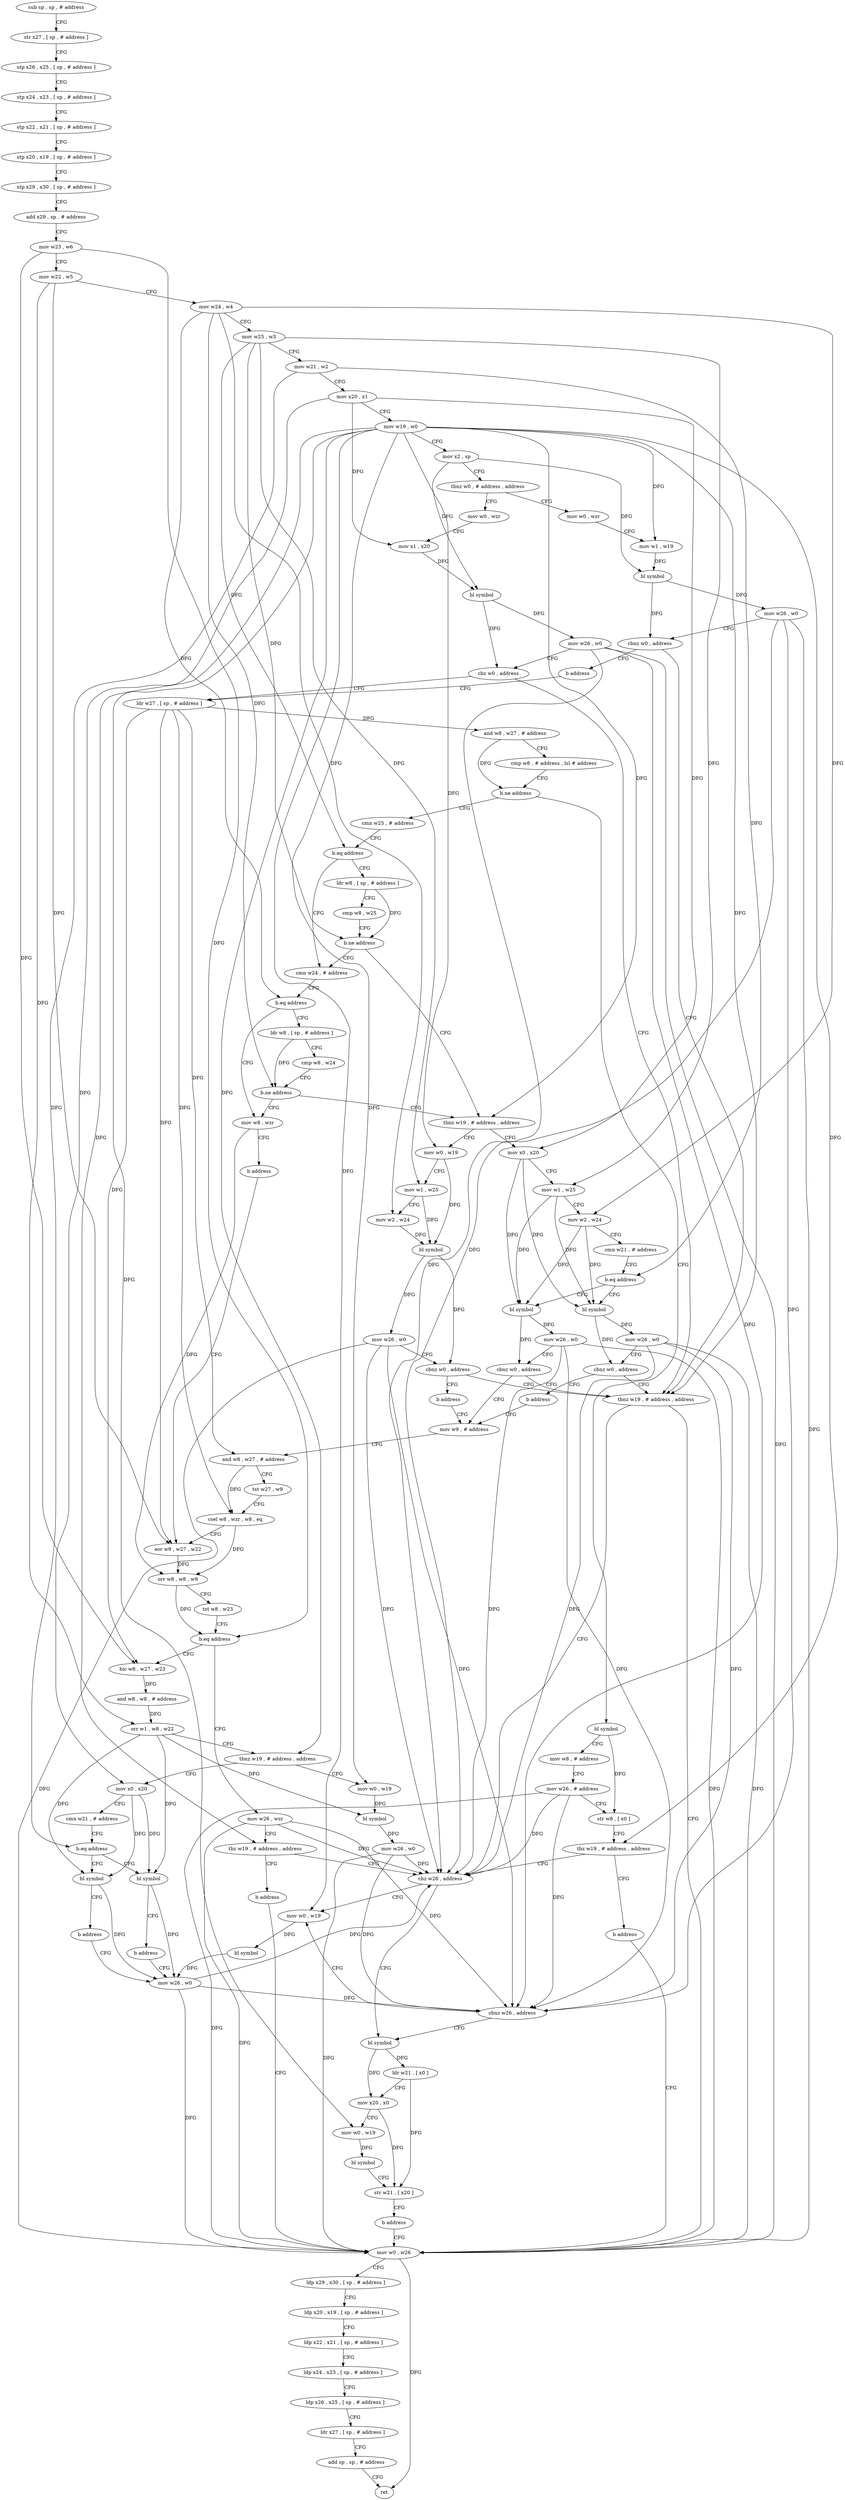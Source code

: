 digraph "func" {
"4271764" [label = "sub sp , sp , # address" ]
"4271768" [label = "str x27 , [ sp , # address ]" ]
"4271772" [label = "stp x26 , x25 , [ sp , # address ]" ]
"4271776" [label = "stp x24 , x23 , [ sp , # address ]" ]
"4271780" [label = "stp x22 , x21 , [ sp , # address ]" ]
"4271784" [label = "stp x20 , x19 , [ sp , # address ]" ]
"4271788" [label = "stp x29 , x30 , [ sp , # address ]" ]
"4271792" [label = "add x29 , sp , # address" ]
"4271796" [label = "mov w23 , w6" ]
"4271800" [label = "mov w22 , w5" ]
"4271804" [label = "mov w24 , w4" ]
"4271808" [label = "mov w25 , w3" ]
"4271812" [label = "mov w21 , w2" ]
"4271816" [label = "mov x20 , x1" ]
"4271820" [label = "mov w19 , w0" ]
"4271824" [label = "mov x2 , sp" ]
"4271828" [label = "tbnz w0 , # address , address" ]
"4271856" [label = "mov w0 , wzr" ]
"4271832" [label = "mov w0 , wzr" ]
"4271860" [label = "mov x1 , x20" ]
"4271864" [label = "bl symbol" ]
"4271868" [label = "mov w26 , w0" ]
"4271872" [label = "cbz w0 , address" ]
"4271912" [label = "ldr w27 , [ sp , # address ]" ]
"4271876" [label = "tbnz w19 , # address , address" ]
"4271836" [label = "mov w1 , w19" ]
"4271840" [label = "bl symbol" ]
"4271844" [label = "mov w26 , w0" ]
"4271848" [label = "cbnz w0 , address" ]
"4271852" [label = "b address" ]
"4271916" [label = "and w8 , w27 , # address" ]
"4271920" [label = "cmp w8 , # address , lsl # address" ]
"4271924" [label = "b.ne address" ]
"4271976" [label = "bl symbol" ]
"4271928" [label = "cmn w25 , # address" ]
"4272156" [label = "mov w0 , w26" ]
"4271880" [label = "cbz w26 , address" ]
"4271980" [label = "mov w8 , # address" ]
"4271984" [label = "mov w26 , # address" ]
"4271988" [label = "str w8 , [ x0 ]" ]
"4271992" [label = "tbz w19 , # address , address" ]
"4271996" [label = "b address" ]
"4271932" [label = "b.eq address" ]
"4271948" [label = "cmn w24 , # address" ]
"4271936" [label = "ldr w8 , [ sp , # address ]" ]
"4272160" [label = "ldp x29 , x30 , [ sp , # address ]" ]
"4272164" [label = "ldp x20 , x19 , [ sp , # address ]" ]
"4272168" [label = "ldp x22 , x21 , [ sp , # address ]" ]
"4272172" [label = "ldp x24 , x23 , [ sp , # address ]" ]
"4272176" [label = "ldp x26 , x25 , [ sp , # address ]" ]
"4272180" [label = "ldr x27 , [ sp , # address ]" ]
"4272184" [label = "add sp , sp , # address" ]
"4272188" [label = "ret" ]
"4272144" [label = "mov w0 , w19" ]
"4271884" [label = "bl symbol" ]
"4271952" [label = "b.eq address" ]
"4271968" [label = "mov w8 , wzr" ]
"4271956" [label = "ldr w8 , [ sp , # address ]" ]
"4271940" [label = "cmp w8 , w25" ]
"4271944" [label = "b.ne address" ]
"4272000" [label = "tbnz w19 , # address , address" ]
"4272148" [label = "bl symbol" ]
"4272152" [label = "mov w26 , w0" ]
"4271888" [label = "ldr w21 , [ x0 ]" ]
"4271892" [label = "mov x20 , x0" ]
"4271896" [label = "mov w0 , w19" ]
"4271900" [label = "bl symbol" ]
"4271904" [label = "str w21 , [ x20 ]" ]
"4271908" [label = "b address" ]
"4271972" [label = "b address" ]
"4272096" [label = "eor w9 , w27 , w22" ]
"4271960" [label = "cmp w8 , w24" ]
"4271964" [label = "b.ne address" ]
"4272032" [label = "mov x0 , x20" ]
"4272004" [label = "mov w0 , w19" ]
"4272100" [label = "orr w8 , w8 , w9" ]
"4272104" [label = "tst w8 , w23" ]
"4272108" [label = "b.eq address" ]
"4272192" [label = "mov w26 , wzr" ]
"4272112" [label = "bic w8 , w27 , w23" ]
"4272036" [label = "mov w1 , w25" ]
"4272040" [label = "mov w2 , w24" ]
"4272044" [label = "cmn w21 , # address" ]
"4272048" [label = "b.eq address" ]
"4272068" [label = "bl symbol" ]
"4272052" [label = "bl symbol" ]
"4272008" [label = "mov w1 , w25" ]
"4272012" [label = "mov w2 , w24" ]
"4272016" [label = "bl symbol" ]
"4272020" [label = "mov w26 , w0" ]
"4272024" [label = "cbnz w0 , address" ]
"4272028" [label = "b address" ]
"4272196" [label = "tbz w19 , # address , address" ]
"4272200" [label = "b address" ]
"4272116" [label = "and w8 , w8 , # address" ]
"4272120" [label = "orr w1 , w8 , w22" ]
"4272124" [label = "tbnz w19 , # address , address" ]
"4272204" [label = "mov x0 , x20" ]
"4272128" [label = "mov w0 , w19" ]
"4272072" [label = "mov w26 , w0" ]
"4272076" [label = "cbnz w0 , address" ]
"4272080" [label = "mov w9 , # address" ]
"4272056" [label = "mov w26 , w0" ]
"4272060" [label = "cbnz w0 , address" ]
"4272064" [label = "b address" ]
"4272208" [label = "cmn w21 , # address" ]
"4272212" [label = "b.eq address" ]
"4272224" [label = "bl symbol" ]
"4272216" [label = "bl symbol" ]
"4272132" [label = "bl symbol" ]
"4272136" [label = "mov w26 , w0" ]
"4272140" [label = "cbnz w26 , address" ]
"4272084" [label = "and w8 , w27 , # address" ]
"4272088" [label = "tst w27 , w9" ]
"4272092" [label = "csel w8 , wzr , w8 , eq" ]
"4272228" [label = "b address" ]
"4272220" [label = "b address" ]
"4271764" -> "4271768" [ label = "CFG" ]
"4271768" -> "4271772" [ label = "CFG" ]
"4271772" -> "4271776" [ label = "CFG" ]
"4271776" -> "4271780" [ label = "CFG" ]
"4271780" -> "4271784" [ label = "CFG" ]
"4271784" -> "4271788" [ label = "CFG" ]
"4271788" -> "4271792" [ label = "CFG" ]
"4271792" -> "4271796" [ label = "CFG" ]
"4271796" -> "4271800" [ label = "CFG" ]
"4271796" -> "4272108" [ label = "DFG" ]
"4271796" -> "4272112" [ label = "DFG" ]
"4271800" -> "4271804" [ label = "CFG" ]
"4271800" -> "4272096" [ label = "DFG" ]
"4271800" -> "4272120" [ label = "DFG" ]
"4271804" -> "4271808" [ label = "CFG" ]
"4271804" -> "4271952" [ label = "DFG" ]
"4271804" -> "4271964" [ label = "DFG" ]
"4271804" -> "4272040" [ label = "DFG" ]
"4271804" -> "4272012" [ label = "DFG" ]
"4271808" -> "4271812" [ label = "CFG" ]
"4271808" -> "4271932" [ label = "DFG" ]
"4271808" -> "4271944" [ label = "DFG" ]
"4271808" -> "4272036" [ label = "DFG" ]
"4271808" -> "4272008" [ label = "DFG" ]
"4271812" -> "4271816" [ label = "CFG" ]
"4271812" -> "4272048" [ label = "DFG" ]
"4271812" -> "4272212" [ label = "DFG" ]
"4271816" -> "4271820" [ label = "CFG" ]
"4271816" -> "4271860" [ label = "DFG" ]
"4271816" -> "4272032" [ label = "DFG" ]
"4271816" -> "4272204" [ label = "DFG" ]
"4271820" -> "4271824" [ label = "CFG" ]
"4271820" -> "4271836" [ label = "DFG" ]
"4271820" -> "4271876" [ label = "DFG" ]
"4271820" -> "4271992" [ label = "DFG" ]
"4271820" -> "4272144" [ label = "DFG" ]
"4271820" -> "4271896" [ label = "DFG" ]
"4271820" -> "4272000" [ label = "DFG" ]
"4271820" -> "4272004" [ label = "DFG" ]
"4271820" -> "4272196" [ label = "DFG" ]
"4271820" -> "4272124" [ label = "DFG" ]
"4271820" -> "4272128" [ label = "DFG" ]
"4271824" -> "4271828" [ label = "CFG" ]
"4271824" -> "4271864" [ label = "DFG" ]
"4271824" -> "4271840" [ label = "DFG" ]
"4271828" -> "4271856" [ label = "CFG" ]
"4271828" -> "4271832" [ label = "CFG" ]
"4271856" -> "4271860" [ label = "CFG" ]
"4271832" -> "4271836" [ label = "CFG" ]
"4271860" -> "4271864" [ label = "DFG" ]
"4271864" -> "4271868" [ label = "DFG" ]
"4271864" -> "4271872" [ label = "DFG" ]
"4271868" -> "4271872" [ label = "CFG" ]
"4271868" -> "4272156" [ label = "DFG" ]
"4271868" -> "4271880" [ label = "DFG" ]
"4271868" -> "4272140" [ label = "DFG" ]
"4271872" -> "4271912" [ label = "CFG" ]
"4271872" -> "4271876" [ label = "CFG" ]
"4271912" -> "4271916" [ label = "DFG" ]
"4271912" -> "4272096" [ label = "DFG" ]
"4271912" -> "4272112" [ label = "DFG" ]
"4271912" -> "4272084" [ label = "DFG" ]
"4271912" -> "4272092" [ label = "DFG" ]
"4271876" -> "4272156" [ label = "CFG" ]
"4271876" -> "4271880" [ label = "CFG" ]
"4271836" -> "4271840" [ label = "DFG" ]
"4271840" -> "4271844" [ label = "DFG" ]
"4271840" -> "4271848" [ label = "DFG" ]
"4271844" -> "4271848" [ label = "CFG" ]
"4271844" -> "4272156" [ label = "DFG" ]
"4271844" -> "4271880" [ label = "DFG" ]
"4271844" -> "4272140" [ label = "DFG" ]
"4271848" -> "4271876" [ label = "CFG" ]
"4271848" -> "4271852" [ label = "CFG" ]
"4271852" -> "4271912" [ label = "CFG" ]
"4271916" -> "4271920" [ label = "CFG" ]
"4271916" -> "4271924" [ label = "DFG" ]
"4271920" -> "4271924" [ label = "CFG" ]
"4271924" -> "4271976" [ label = "CFG" ]
"4271924" -> "4271928" [ label = "CFG" ]
"4271976" -> "4271980" [ label = "CFG" ]
"4271976" -> "4271988" [ label = "DFG" ]
"4271928" -> "4271932" [ label = "CFG" ]
"4272156" -> "4272160" [ label = "CFG" ]
"4272156" -> "4272188" [ label = "DFG" ]
"4271880" -> "4272144" [ label = "CFG" ]
"4271880" -> "4271884" [ label = "CFG" ]
"4271980" -> "4271984" [ label = "CFG" ]
"4271984" -> "4271988" [ label = "CFG" ]
"4271984" -> "4272156" [ label = "DFG" ]
"4271984" -> "4271880" [ label = "DFG" ]
"4271984" -> "4272140" [ label = "DFG" ]
"4271988" -> "4271992" [ label = "CFG" ]
"4271992" -> "4271880" [ label = "CFG" ]
"4271992" -> "4271996" [ label = "CFG" ]
"4271996" -> "4272156" [ label = "CFG" ]
"4271932" -> "4271948" [ label = "CFG" ]
"4271932" -> "4271936" [ label = "CFG" ]
"4271948" -> "4271952" [ label = "CFG" ]
"4271936" -> "4271940" [ label = "CFG" ]
"4271936" -> "4271944" [ label = "DFG" ]
"4272160" -> "4272164" [ label = "CFG" ]
"4272164" -> "4272168" [ label = "CFG" ]
"4272168" -> "4272172" [ label = "CFG" ]
"4272172" -> "4272176" [ label = "CFG" ]
"4272176" -> "4272180" [ label = "CFG" ]
"4272180" -> "4272184" [ label = "CFG" ]
"4272184" -> "4272188" [ label = "CFG" ]
"4272144" -> "4272148" [ label = "DFG" ]
"4271884" -> "4271888" [ label = "DFG" ]
"4271884" -> "4271892" [ label = "DFG" ]
"4271952" -> "4271968" [ label = "CFG" ]
"4271952" -> "4271956" [ label = "CFG" ]
"4271968" -> "4271972" [ label = "CFG" ]
"4271968" -> "4272100" [ label = "DFG" ]
"4271956" -> "4271960" [ label = "CFG" ]
"4271956" -> "4271964" [ label = "DFG" ]
"4271940" -> "4271944" [ label = "CFG" ]
"4271944" -> "4272000" [ label = "CFG" ]
"4271944" -> "4271948" [ label = "CFG" ]
"4272000" -> "4272032" [ label = "CFG" ]
"4272000" -> "4272004" [ label = "CFG" ]
"4272148" -> "4272152" [ label = "DFG" ]
"4272152" -> "4272156" [ label = "DFG" ]
"4272152" -> "4271880" [ label = "DFG" ]
"4272152" -> "4272140" [ label = "DFG" ]
"4271888" -> "4271892" [ label = "CFG" ]
"4271888" -> "4271904" [ label = "DFG" ]
"4271892" -> "4271896" [ label = "CFG" ]
"4271892" -> "4271904" [ label = "DFG" ]
"4271896" -> "4271900" [ label = "DFG" ]
"4271900" -> "4271904" [ label = "CFG" ]
"4271904" -> "4271908" [ label = "CFG" ]
"4271908" -> "4272156" [ label = "CFG" ]
"4271972" -> "4272096" [ label = "CFG" ]
"4272096" -> "4272100" [ label = "DFG" ]
"4271960" -> "4271964" [ label = "CFG" ]
"4271964" -> "4272000" [ label = "CFG" ]
"4271964" -> "4271968" [ label = "CFG" ]
"4272032" -> "4272036" [ label = "CFG" ]
"4272032" -> "4272068" [ label = "DFG" ]
"4272032" -> "4272052" [ label = "DFG" ]
"4272004" -> "4272008" [ label = "CFG" ]
"4272004" -> "4272016" [ label = "DFG" ]
"4272100" -> "4272104" [ label = "CFG" ]
"4272100" -> "4272108" [ label = "DFG" ]
"4272104" -> "4272108" [ label = "CFG" ]
"4272108" -> "4272192" [ label = "CFG" ]
"4272108" -> "4272112" [ label = "CFG" ]
"4272192" -> "4272196" [ label = "CFG" ]
"4272192" -> "4272156" [ label = "DFG" ]
"4272192" -> "4271880" [ label = "DFG" ]
"4272192" -> "4272140" [ label = "DFG" ]
"4272112" -> "4272116" [ label = "DFG" ]
"4272036" -> "4272040" [ label = "CFG" ]
"4272036" -> "4272068" [ label = "DFG" ]
"4272036" -> "4272052" [ label = "DFG" ]
"4272040" -> "4272044" [ label = "CFG" ]
"4272040" -> "4272068" [ label = "DFG" ]
"4272040" -> "4272052" [ label = "DFG" ]
"4272044" -> "4272048" [ label = "CFG" ]
"4272048" -> "4272068" [ label = "CFG" ]
"4272048" -> "4272052" [ label = "CFG" ]
"4272068" -> "4272072" [ label = "DFG" ]
"4272068" -> "4272076" [ label = "DFG" ]
"4272052" -> "4272056" [ label = "DFG" ]
"4272052" -> "4272060" [ label = "DFG" ]
"4272008" -> "4272012" [ label = "CFG" ]
"4272008" -> "4272016" [ label = "DFG" ]
"4272012" -> "4272016" [ label = "DFG" ]
"4272016" -> "4272020" [ label = "DFG" ]
"4272016" -> "4272024" [ label = "DFG" ]
"4272020" -> "4272024" [ label = "CFG" ]
"4272020" -> "4272156" [ label = "DFG" ]
"4272020" -> "4271880" [ label = "DFG" ]
"4272020" -> "4272140" [ label = "DFG" ]
"4272024" -> "4271876" [ label = "CFG" ]
"4272024" -> "4272028" [ label = "CFG" ]
"4272028" -> "4272080" [ label = "CFG" ]
"4272196" -> "4271880" [ label = "CFG" ]
"4272196" -> "4272200" [ label = "CFG" ]
"4272200" -> "4272156" [ label = "CFG" ]
"4272116" -> "4272120" [ label = "DFG" ]
"4272120" -> "4272124" [ label = "CFG" ]
"4272120" -> "4272132" [ label = "DFG" ]
"4272120" -> "4272224" [ label = "DFG" ]
"4272120" -> "4272216" [ label = "DFG" ]
"4272124" -> "4272204" [ label = "CFG" ]
"4272124" -> "4272128" [ label = "CFG" ]
"4272204" -> "4272208" [ label = "CFG" ]
"4272204" -> "4272224" [ label = "DFG" ]
"4272204" -> "4272216" [ label = "DFG" ]
"4272128" -> "4272132" [ label = "DFG" ]
"4272072" -> "4272076" [ label = "CFG" ]
"4272072" -> "4272156" [ label = "DFG" ]
"4272072" -> "4271880" [ label = "DFG" ]
"4272072" -> "4272140" [ label = "DFG" ]
"4272076" -> "4271876" [ label = "CFG" ]
"4272076" -> "4272080" [ label = "CFG" ]
"4272080" -> "4272084" [ label = "CFG" ]
"4272056" -> "4272060" [ label = "CFG" ]
"4272056" -> "4272156" [ label = "DFG" ]
"4272056" -> "4271880" [ label = "DFG" ]
"4272056" -> "4272140" [ label = "DFG" ]
"4272060" -> "4271876" [ label = "CFG" ]
"4272060" -> "4272064" [ label = "CFG" ]
"4272064" -> "4272080" [ label = "CFG" ]
"4272208" -> "4272212" [ label = "CFG" ]
"4272212" -> "4272224" [ label = "CFG" ]
"4272212" -> "4272216" [ label = "CFG" ]
"4272224" -> "4272228" [ label = "CFG" ]
"4272224" -> "4272152" [ label = "DFG" ]
"4272216" -> "4272220" [ label = "CFG" ]
"4272216" -> "4272152" [ label = "DFG" ]
"4272132" -> "4272136" [ label = "DFG" ]
"4272136" -> "4272140" [ label = "DFG" ]
"4272136" -> "4272156" [ label = "DFG" ]
"4272136" -> "4271880" [ label = "DFG" ]
"4272140" -> "4271884" [ label = "CFG" ]
"4272140" -> "4272144" [ label = "CFG" ]
"4272084" -> "4272088" [ label = "CFG" ]
"4272084" -> "4272092" [ label = "DFG" ]
"4272088" -> "4272092" [ label = "CFG" ]
"4272092" -> "4272096" [ label = "CFG" ]
"4272092" -> "4272100" [ label = "DFG" ]
"4272228" -> "4272152" [ label = "CFG" ]
"4272220" -> "4272152" [ label = "CFG" ]
}
